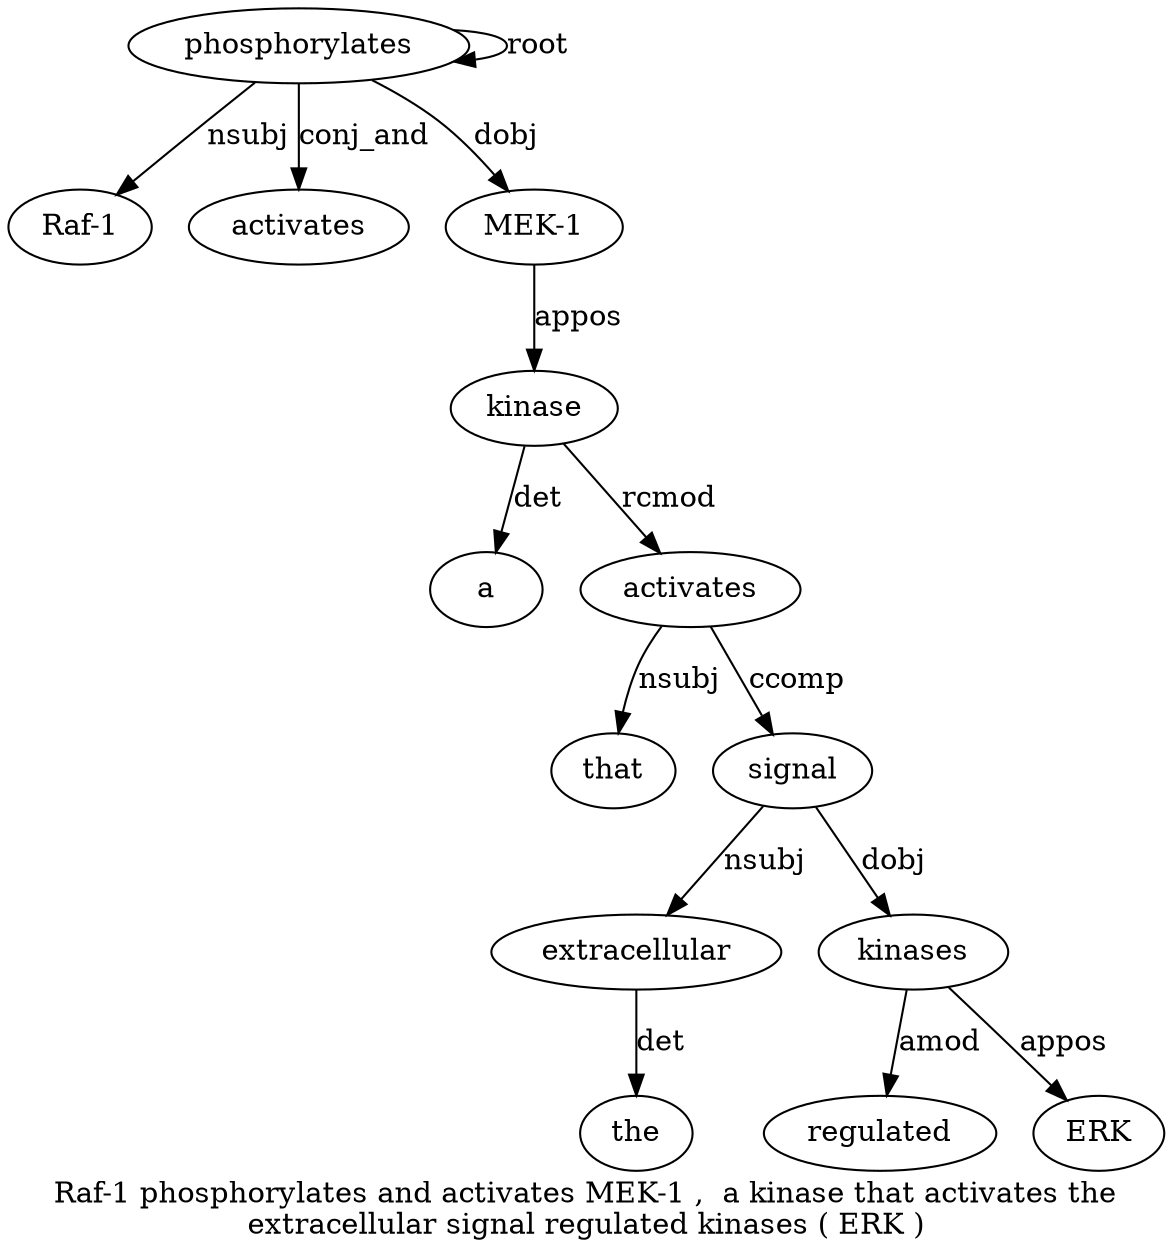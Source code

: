 digraph "Raf-1 phosphorylates and activates MEK-1 ,  a kinase that activates the extracellular signal regulated kinases ( ERK )" {
label="Raf-1 phosphorylates and activates MEK-1 ,  a kinase that activates the
extracellular signal regulated kinases ( ERK )";
phosphorylates2 [style=filled, fillcolor=white, label=phosphorylates];
"Raf-1" [style=filled, fillcolor=white, label="Raf-1"];
phosphorylates2 -> "Raf-1"  [label=nsubj];
phosphorylates2 -> phosphorylates2  [label=root];
activates4 [style=filled, fillcolor=white, label=activates];
phosphorylates2 -> activates4  [label=conj_and];
"MEK-15" [style=filled, fillcolor=white, label="MEK-1"];
phosphorylates2 -> "MEK-15"  [label=dobj];
kinase8 [style=filled, fillcolor=white, label=kinase];
a7 [style=filled, fillcolor=white, label=a];
kinase8 -> a7  [label=det];
"MEK-15" -> kinase8  [label=appos];
activates10 [style=filled, fillcolor=white, label=activates];
that9 [style=filled, fillcolor=white, label=that];
activates10 -> that9  [label=nsubj];
kinase8 -> activates10  [label=rcmod];
extracellular12 [style=filled, fillcolor=white, label=extracellular];
the11 [style=filled, fillcolor=white, label=the];
extracellular12 -> the11  [label=det];
signal13 [style=filled, fillcolor=white, label=signal];
signal13 -> extracellular12  [label=nsubj];
activates10 -> signal13  [label=ccomp];
kinases15 [style=filled, fillcolor=white, label=kinases];
regulated14 [style=filled, fillcolor=white, label=regulated];
kinases15 -> regulated14  [label=amod];
signal13 -> kinases15  [label=dobj];
ERK17 [style=filled, fillcolor=white, label=ERK];
kinases15 -> ERK17  [label=appos];
}
